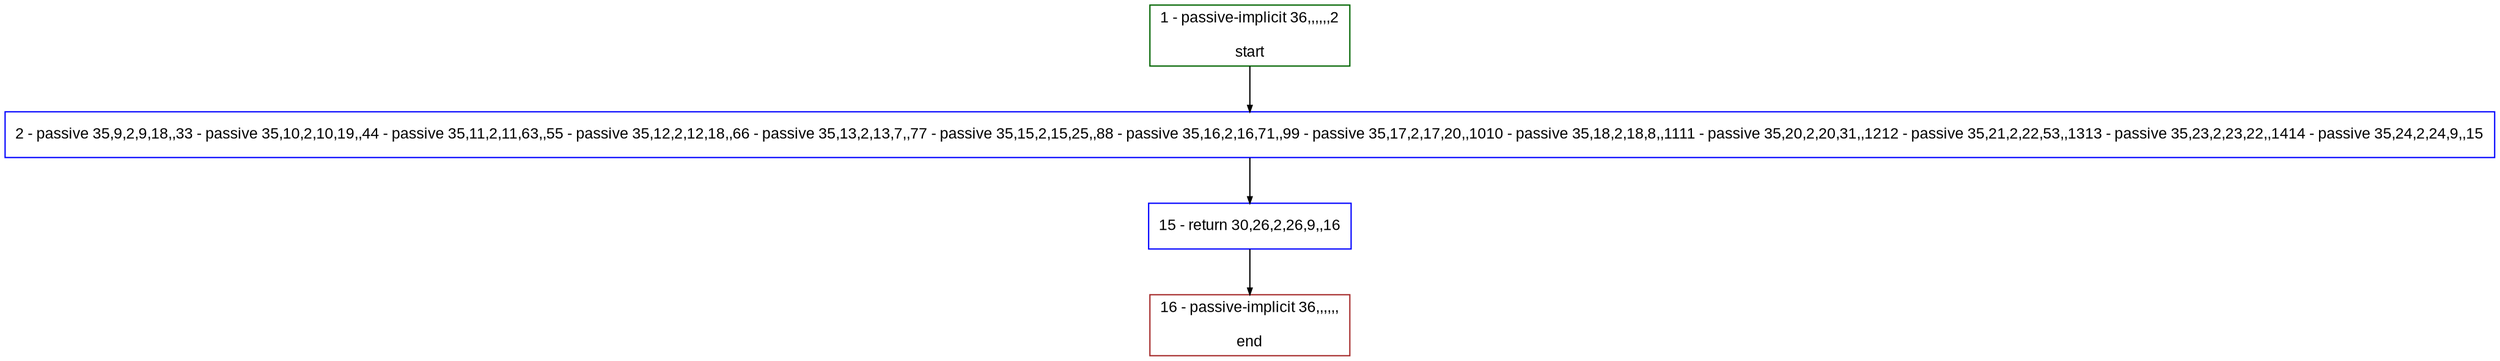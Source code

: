 digraph "" {
  graph [bgcolor="white", fillcolor="#FFFFCC", pack="true", packmode="clust", fontname="Arial", label="", fontsize="12", compound="true", style="rounded,filled"];
  node [node_initialized="no", fillcolor="white", fontname="Arial", label="", color="grey", fontsize="12", fixedsize="false", compound="true", shape="rectangle", style="filled"];
  edge [arrowtail="none", lhead="", fontcolor="black", fontname="Arial", label="", color="black", fontsize="12", arrowhead="normal", arrowsize="0.5", compound="true", ltail="", dir="forward"];
  __N1 [fillcolor="#ffffff", label="2 - passive 35,9,2,9,18,,33 - passive 35,10,2,10,19,,44 - passive 35,11,2,11,63,,55 - passive 35,12,2,12,18,,66 - passive 35,13,2,13,7,,77 - passive 35,15,2,15,25,,88 - passive 35,16,2,16,71,,99 - passive 35,17,2,17,20,,1010 - passive 35,18,2,18,8,,1111 - passive 35,20,2,20,31,,1212 - passive 35,21,2,22,53,,1313 - passive 35,23,2,23,22,,1414 - passive 35,24,2,24,9,,15", color="#0000ff", shape="box", style="filled"];
  __N2 [fillcolor="#ffffff", label="1 - passive-implicit 36,,,,,,2\n\nstart", color="#006400", shape="box", style="filled"];
  __N3 [fillcolor="#ffffff", label="15 - return 30,26,2,26,9,,16", color="#0000ff", shape="box", style="filled"];
  __N4 [fillcolor="#ffffff", label="16 - passive-implicit 36,,,,,,\n\nend", color="#a52a2a", shape="box", style="filled"];
  __N2 -> __N1 [arrowtail="none", color="#000000", label="", arrowhead="normal", dir="forward"];
  __N1 -> __N3 [arrowtail="none", color="#000000", label="", arrowhead="normal", dir="forward"];
  __N3 -> __N4 [arrowtail="none", color="#000000", label="", arrowhead="normal", dir="forward"];
}
